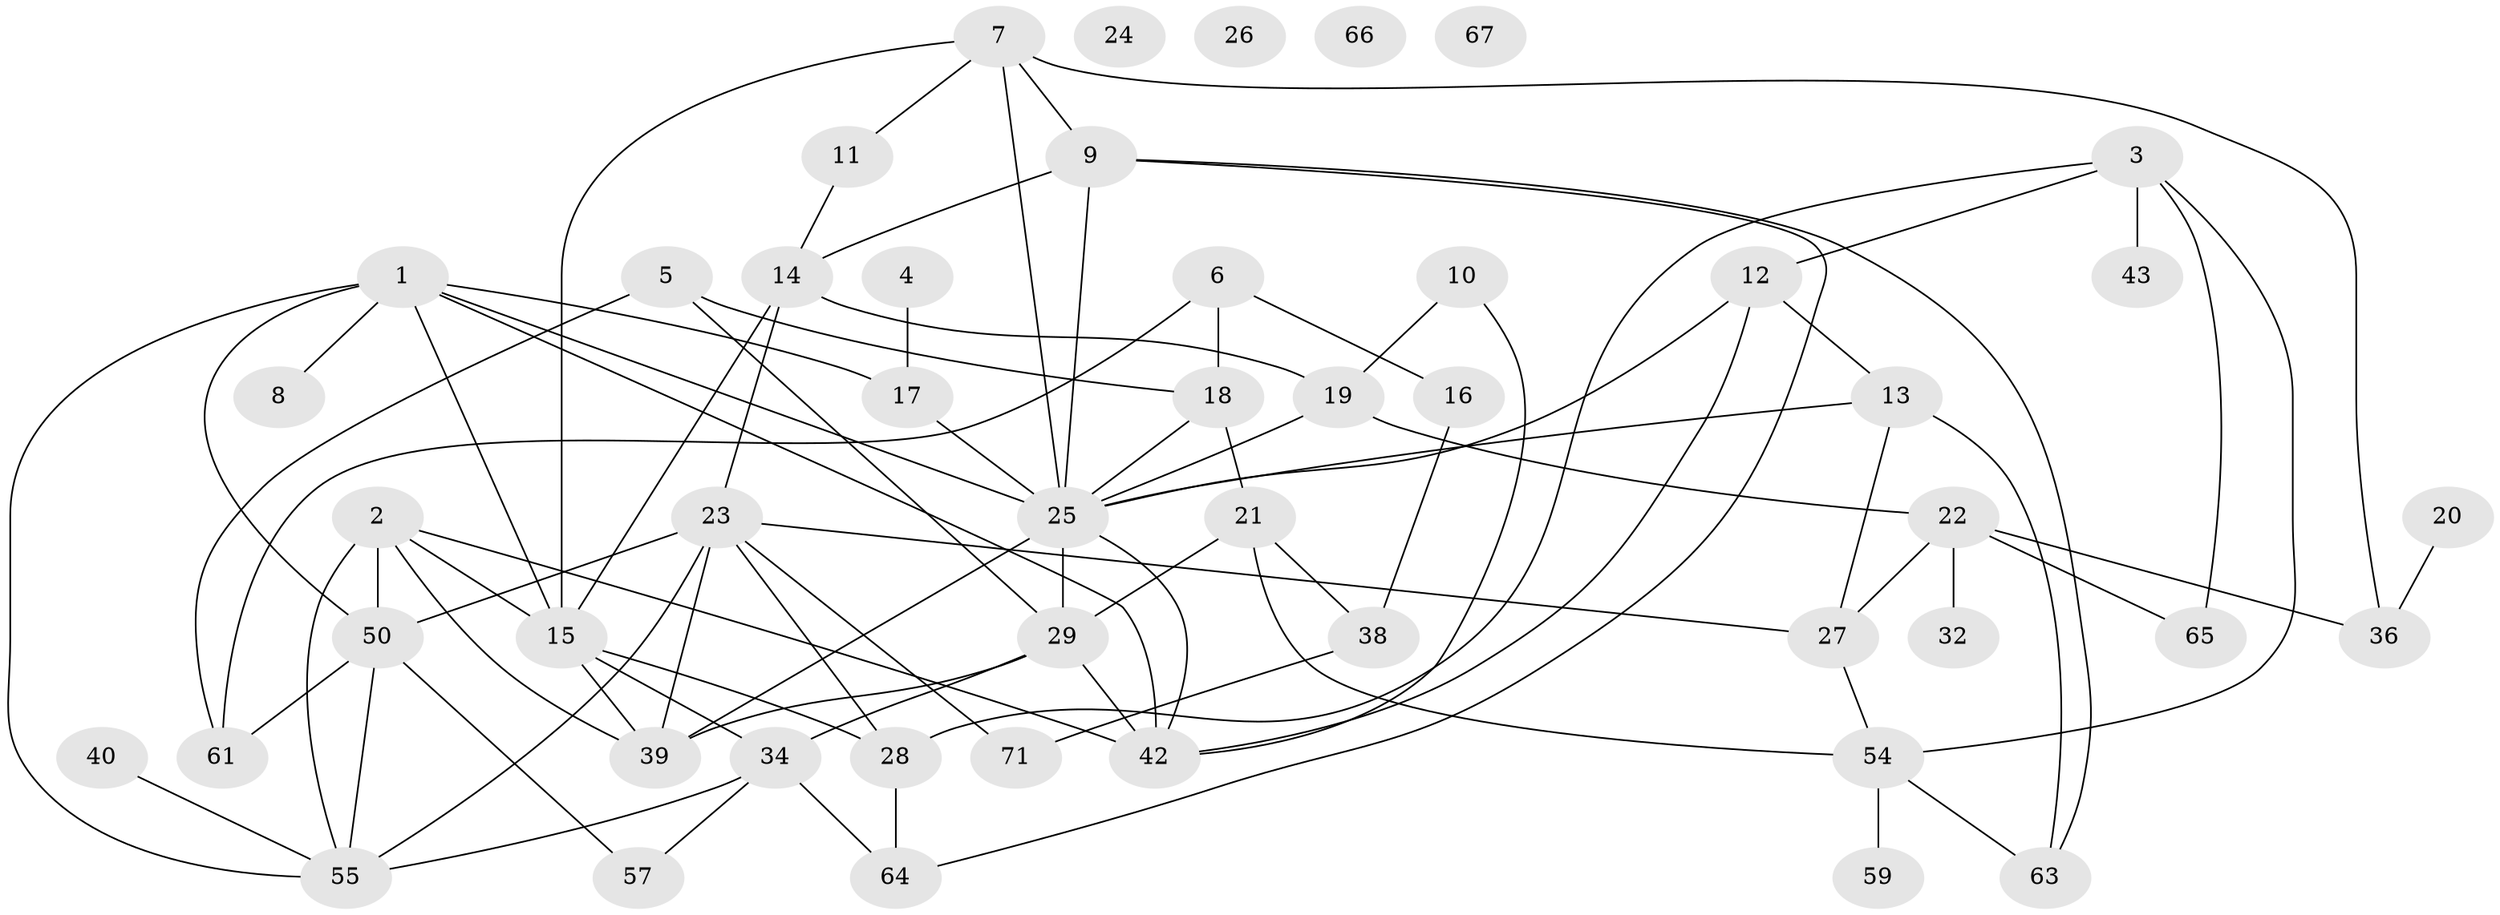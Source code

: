 // Generated by graph-tools (version 1.1) at 2025/23/03/03/25 07:23:24]
// undirected, 49 vertices, 86 edges
graph export_dot {
graph [start="1"]
  node [color=gray90,style=filled];
  1 [super="+45"];
  2 [super="+56"];
  3 [super="+53"];
  4;
  5;
  6;
  7 [super="+37"];
  8;
  9 [super="+41"];
  10;
  11;
  12 [super="+69"];
  13;
  14 [super="+72"];
  15 [super="+46"];
  16 [super="+49"];
  17;
  18 [super="+33"];
  19 [super="+44"];
  20;
  21 [super="+58"];
  22 [super="+31"];
  23 [super="+60"];
  24;
  25 [super="+48"];
  26;
  27 [super="+51"];
  28 [super="+35"];
  29 [super="+30"];
  32;
  34 [super="+68"];
  36;
  38;
  39 [super="+74"];
  40 [super="+75"];
  42 [super="+52"];
  43 [super="+47"];
  50 [super="+62"];
  54 [super="+70"];
  55 [super="+73"];
  57;
  59;
  61;
  63;
  64;
  65;
  66;
  67;
  71;
  1 -- 15;
  1 -- 25 [weight=2];
  1 -- 42;
  1 -- 50;
  1 -- 17;
  1 -- 8;
  1 -- 55;
  2 -- 42;
  2 -- 15 [weight=2];
  2 -- 50;
  2 -- 39;
  2 -- 55;
  3 -- 28;
  3 -- 54;
  3 -- 65;
  3 -- 43;
  3 -- 12;
  4 -- 17;
  5 -- 18;
  5 -- 61;
  5 -- 29;
  6 -- 16;
  6 -- 18;
  6 -- 61;
  7 -- 9;
  7 -- 11;
  7 -- 15;
  7 -- 36;
  7 -- 25;
  9 -- 25;
  9 -- 64;
  9 -- 14;
  9 -- 63;
  10 -- 42;
  10 -- 19;
  11 -- 14;
  12 -- 13;
  12 -- 25;
  12 -- 42;
  13 -- 63;
  13 -- 25;
  13 -- 27;
  14 -- 19;
  14 -- 15;
  14 -- 23;
  15 -- 28;
  15 -- 39 [weight=2];
  15 -- 34;
  16 -- 38;
  17 -- 25;
  18 -- 25;
  18 -- 21;
  19 -- 22;
  19 -- 25;
  20 -- 36;
  21 -- 54;
  21 -- 38;
  21 -- 29;
  22 -- 32;
  22 -- 65;
  22 -- 36;
  22 -- 27;
  23 -- 71 [weight=2];
  23 -- 50;
  23 -- 39;
  23 -- 27;
  23 -- 28;
  23 -- 55;
  25 -- 29 [weight=2];
  25 -- 39;
  25 -- 42;
  27 -- 54;
  28 -- 64;
  29 -- 34;
  29 -- 42 [weight=2];
  29 -- 39;
  34 -- 57;
  34 -- 64;
  34 -- 55;
  38 -- 71;
  40 -- 55;
  50 -- 57;
  50 -- 61;
  50 -- 55;
  54 -- 59;
  54 -- 63;
}
